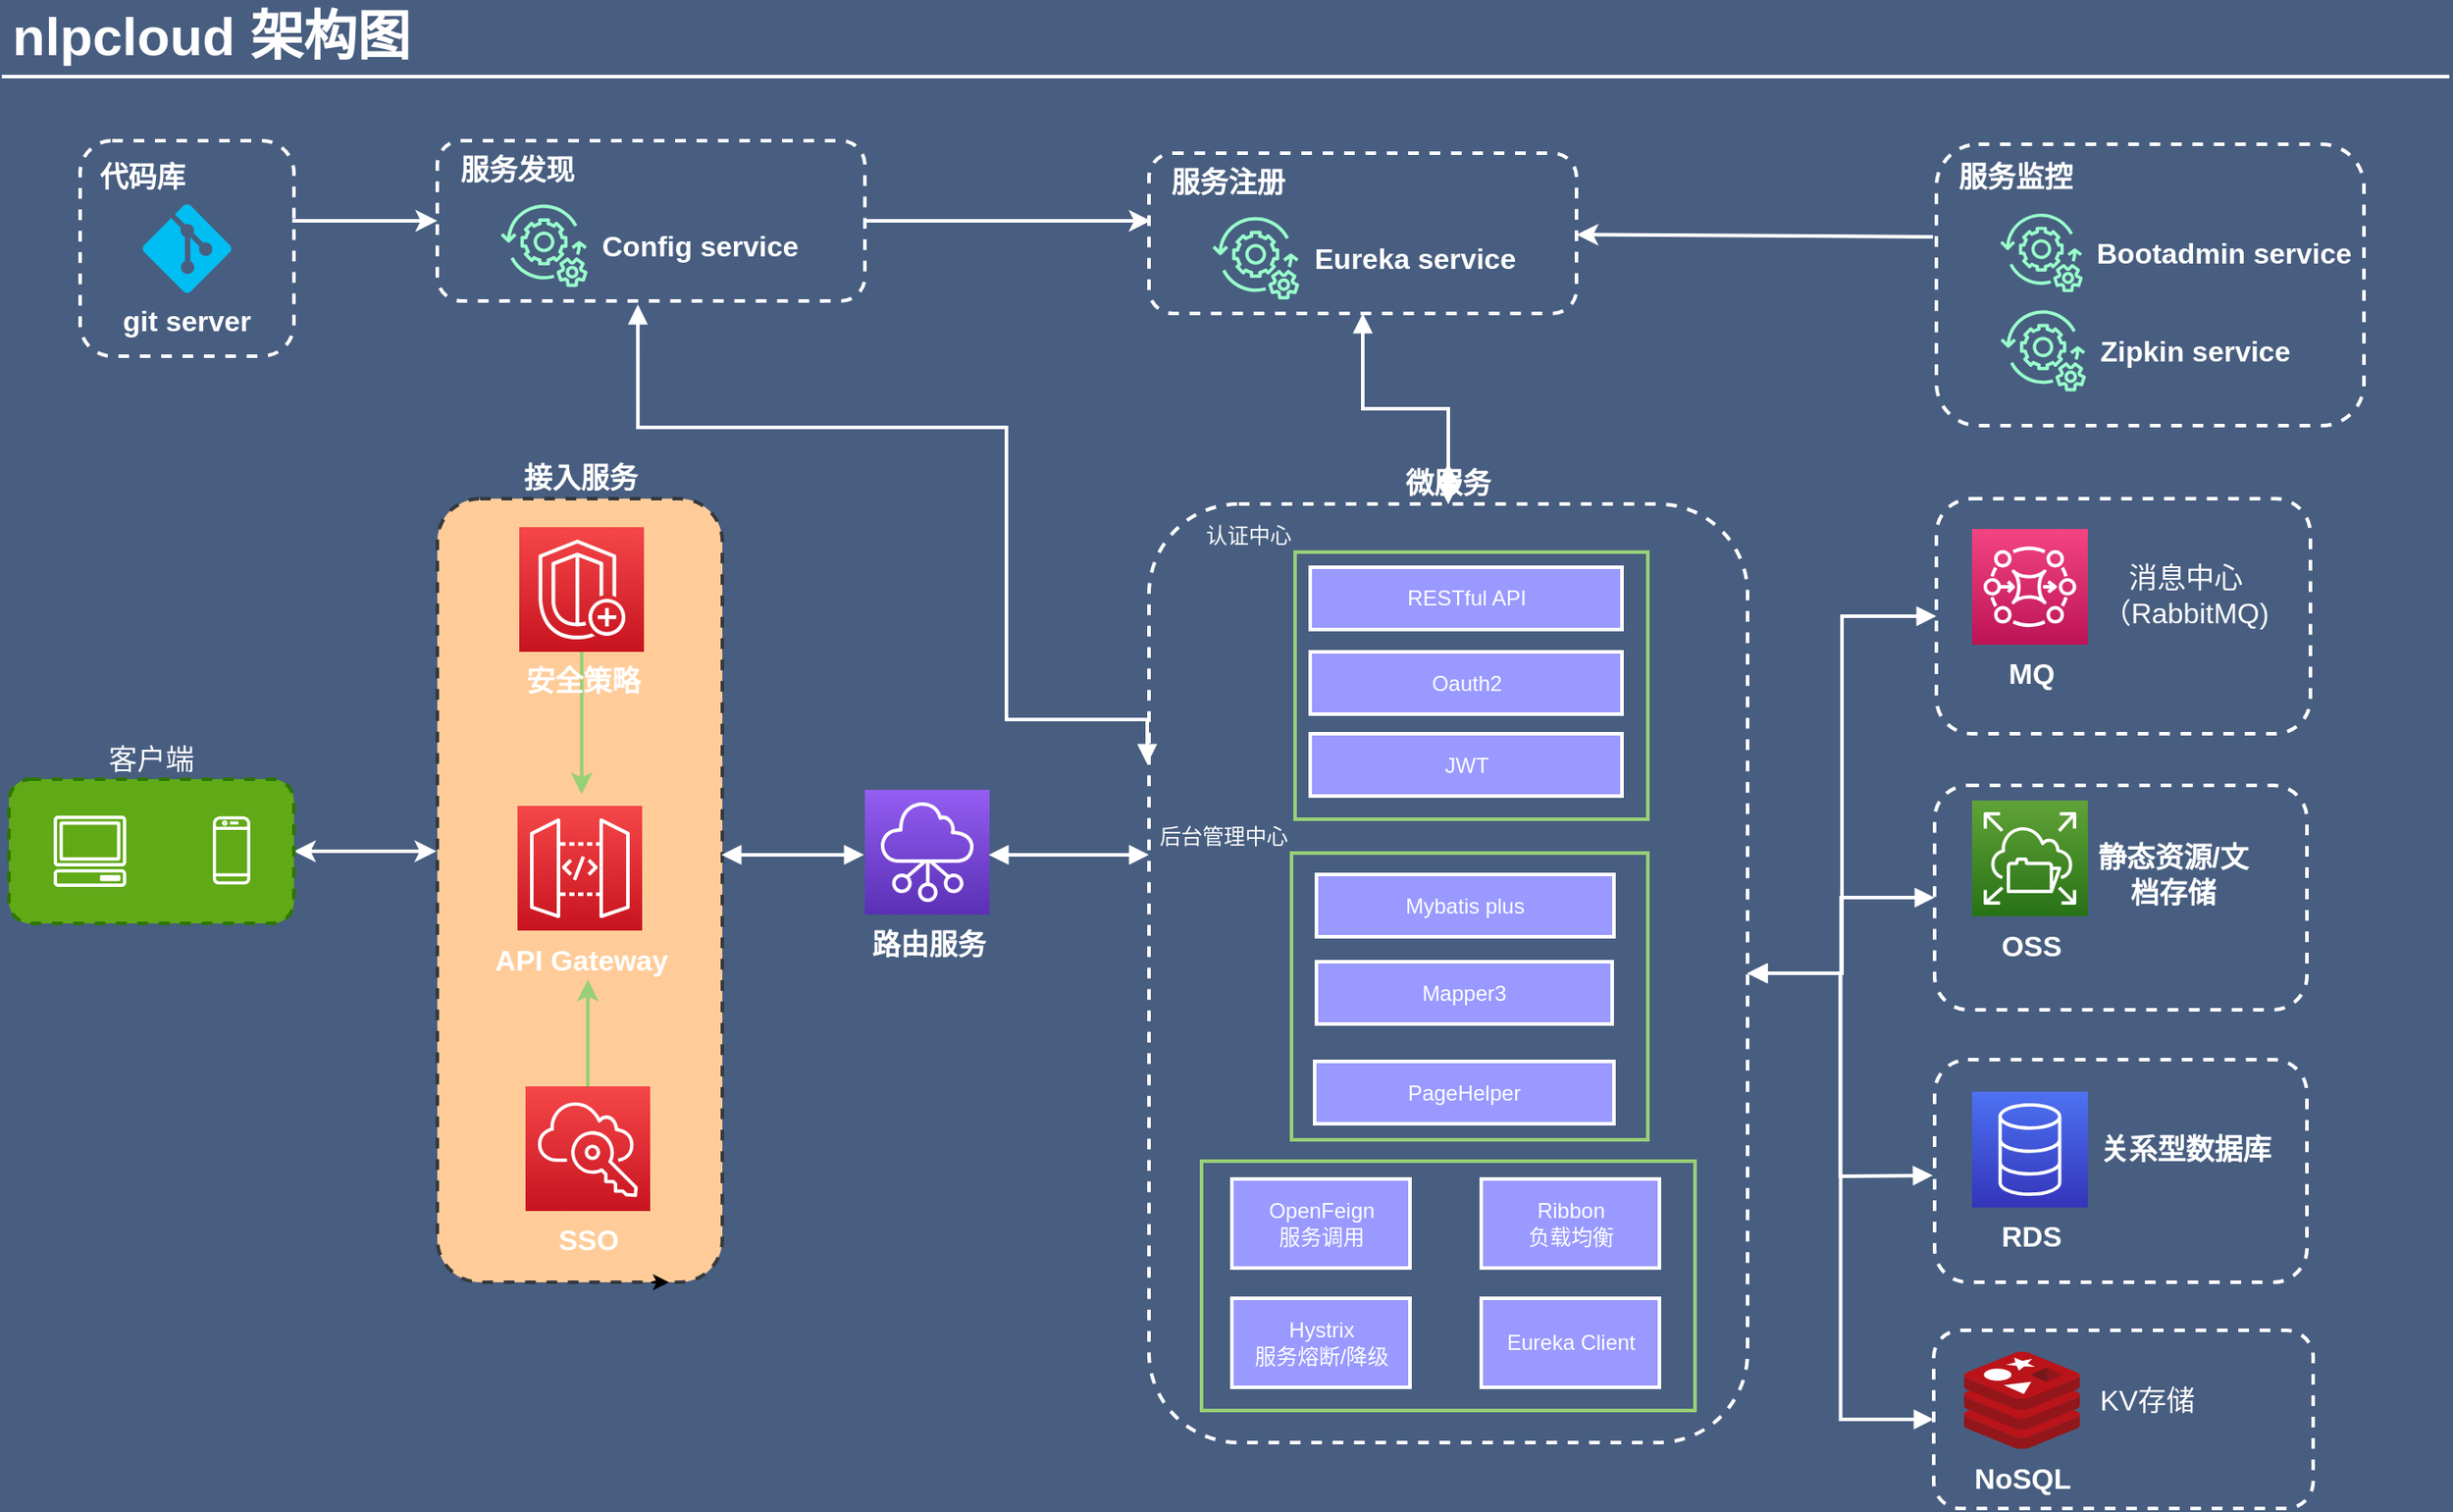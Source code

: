 <mxfile pages="1" version="11.2.9" type="github"><diagram id="Ht1M8jgEwFfnCIfOTk4-" name="Page-1"><mxGraphModel dx="1102" dy="541" grid="1" gridSize="10" guides="1" tooltips="1" connect="1" arrows="1" fold="1" page="1" pageScale="1" pageWidth="1169" pageHeight="827" background="#485E80" math="0" shadow="0"><root><mxCell id="0"/><mxCell id="1" parent="0"/><mxCell id="s3oTnEpb1_tyQ1MEhTpE-39" value="微服务" style="rounded=1;whiteSpace=wrap;html=1;glass=0;dashed=1;strokeWidth=2;fillColor=none;fontSize=16;strokeColor=#FFFFFF;labelPosition=center;verticalLabelPosition=top;align=center;verticalAlign=bottom;fontColor=#FFFFFF;fontStyle=1" vertex="1" parent="1"><mxGeometry x="680" y="363" width="336" height="527" as="geometry"/></mxCell><mxCell id="s3oTnEpb1_tyQ1MEhTpE-99" value="" style="rounded=1;whiteSpace=wrap;html=1;glass=0;dashed=1;labelBackgroundColor=none;strokeWidth=2;fillColor=none;fontSize=16;strokeColor=#FFFFFF;" vertex="1" parent="1"><mxGeometry x="1121" y="675" width="209" height="125" as="geometry"/></mxCell><mxCell id="s3oTnEpb1_tyQ1MEhTpE-93" value="" style="group" vertex="1" connectable="0" parent="1"><mxGeometry x="1182" y="367" width="210" height="132" as="geometry"/></mxCell><mxCell id="s3oTnEpb1_tyQ1MEhTpE-91" value="" style="group" vertex="1" connectable="0" parent="s3oTnEpb1_tyQ1MEhTpE-93"><mxGeometry width="210" height="132" as="geometry"/></mxCell><mxCell id="s3oTnEpb1_tyQ1MEhTpE-92" value="" style="group" vertex="1" connectable="0" parent="s3oTnEpb1_tyQ1MEhTpE-91"><mxGeometry x="-60" y="-7" width="210" height="132" as="geometry"/></mxCell><mxCell id="s3oTnEpb1_tyQ1MEhTpE-90" value="" style="group" vertex="1" connectable="0" parent="s3oTnEpb1_tyQ1MEhTpE-92"><mxGeometry width="210" height="132" as="geometry"/></mxCell><mxCell id="s3oTnEpb1_tyQ1MEhTpE-89" value="" style="group" vertex="1" connectable="0" parent="s3oTnEpb1_tyQ1MEhTpE-90"><mxGeometry width="210" height="132" as="geometry"/></mxCell><mxCell id="s3oTnEpb1_tyQ1MEhTpE-88" value="" style="rounded=1;whiteSpace=wrap;html=1;glass=0;dashed=1;labelBackgroundColor=none;strokeWidth=2;fillColor=none;fontSize=16;strokeColor=#FFFFFF;" vertex="1" parent="s3oTnEpb1_tyQ1MEhTpE-89"><mxGeometry width="210" height="132" as="geometry"/></mxCell><mxCell id="s3oTnEpb1_tyQ1MEhTpE-44" value="MQ" style="outlineConnect=0;fontColor=#FFFFFF;gradientColor=#F34482;gradientDirection=north;fillColor=#BC1356;strokeColor=#ffffff;dashed=0;verticalLabelPosition=bottom;verticalAlign=top;align=center;html=1;fontSize=16;fontStyle=1;aspect=fixed;shape=mxgraph.aws4.resourceIcon;resIcon=mxgraph.aws4.mq;rounded=1;glass=0;labelBackgroundColor=none;" vertex="1" parent="s3oTnEpb1_tyQ1MEhTpE-89"><mxGeometry x="20" y="17" width="65" height="65" as="geometry"/></mxCell><mxCell id="s3oTnEpb1_tyQ1MEhTpE-86" value="消息中心（RabbitMQ)" style="text;html=1;strokeColor=none;fillColor=none;align=center;verticalAlign=middle;whiteSpace=wrap;rounded=0;glass=0;dashed=1;labelBackgroundColor=none;fontSize=16;fontColor=#FFFFFF;" vertex="1" parent="s3oTnEpb1_tyQ1MEhTpE-90"><mxGeometry x="85" y="44" width="110" height="20" as="geometry"/></mxCell><mxCell id="s3oTnEpb1_tyQ1MEhTpE-97" value="" style="group" vertex="1" connectable="0" parent="1"><mxGeometry x="1121" y="521" width="209" height="126" as="geometry"/></mxCell><mxCell id="s3oTnEpb1_tyQ1MEhTpE-96" value="" style="rounded=1;whiteSpace=wrap;html=1;glass=0;dashed=1;labelBackgroundColor=none;strokeWidth=2;fillColor=none;fontSize=16;strokeColor=#FFFFFF;" vertex="1" parent="s3oTnEpb1_tyQ1MEhTpE-97"><mxGeometry width="209" height="126" as="geometry"/></mxCell><mxCell id="s3oTnEpb1_tyQ1MEhTpE-47" value="OSS" style="outlineConnect=0;fontColor=#FFFFFF;gradientColor=#60A337;gradientDirection=north;fillColor=#277116;strokeColor=#ffffff;dashed=0;verticalLabelPosition=bottom;verticalAlign=top;align=center;html=1;fontSize=16;fontStyle=1;aspect=fixed;shape=mxgraph.aws4.resourceIcon;resIcon=mxgraph.aws4.elastic_file_system;rounded=1;glass=0;labelBackgroundColor=none;" vertex="1" parent="s3oTnEpb1_tyQ1MEhTpE-97"><mxGeometry x="21" y="8.5" width="65" height="65" as="geometry"/></mxCell><mxCell id="s3oTnEpb1_tyQ1MEhTpE-95" value="静态资源/文档存储" style="text;html=1;strokeColor=none;fillColor=none;align=center;verticalAlign=middle;whiteSpace=wrap;rounded=0;glass=0;dashed=1;labelBackgroundColor=none;fontSize=16;fontColor=#FFFFFF;fontStyle=1" vertex="1" parent="s3oTnEpb1_tyQ1MEhTpE-97"><mxGeometry x="89" y="34" width="90" height="32" as="geometry"/></mxCell><mxCell id="s3oTnEpb1_tyQ1MEhTpE-101" style="edgeStyle=orthogonalEdgeStyle;rounded=0;orthogonalLoop=1;jettySize=auto;html=1;exitX=0.5;exitY=0;exitDx=0;exitDy=0;startArrow=classic;startFill=1;strokeColor=#FFFFFF;strokeWidth=2;fontSize=16;fontColor=#FFFFFF;" edge="1" parent="1" source="s3oTnEpb1_tyQ1MEhTpE-39"><mxGeometry relative="1" as="geometry"><mxPoint x="848" y="340" as="targetPoint"/></mxGeometry></mxCell><mxCell id="-QjtrjUzRDEMRZ5MF8oH-47" value="nlpcloud 架构图" style="text;html=1;resizable=0;points=[];autosize=1;align=left;verticalAlign=top;spacingTop=-4;fontSize=30;fontStyle=1;fontColor=#FFFFFF;" parent="1" vertex="1"><mxGeometry x="40" y="80" width="230" height="40" as="geometry"/></mxCell><mxCell id="SCVMTBWpLvtzJIhz15lM-1" value="" style="line;strokeWidth=2;html=1;fontSize=14;fontColor=#FFFFFF;strokeColor=#FFFFFF;" parent="1" vertex="1"><mxGeometry x="36" y="118" width="1374" height="10" as="geometry"/></mxCell><mxCell id="s3oTnEpb1_tyQ1MEhTpE-18" value="" style="group" vertex="1" connectable="0" parent="1"><mxGeometry x="80" y="159" width="120" height="121" as="geometry"/></mxCell><mxCell id="s3oTnEpb1_tyQ1MEhTpE-16" value="" style="rounded=1;whiteSpace=wrap;html=1;glass=0;dashed=1;strokeColor=#FFFFFF;strokeWidth=2;fillColor=none;gradientColor=none;fontSize=20;fontColor=#FFFFFF;" vertex="1" parent="s3oTnEpb1_tyQ1MEhTpE-18"><mxGeometry width="120" height="121" as="geometry"/></mxCell><mxCell id="s3oTnEpb1_tyQ1MEhTpE-5" value="" style="verticalLabelPosition=bottom;html=1;verticalAlign=top;align=center;strokeColor=none;fillColor=#00BEF2;shape=mxgraph.azure.git_repository;" vertex="1" parent="s3oTnEpb1_tyQ1MEhTpE-18"><mxGeometry x="35" y="35.5" width="50" height="50" as="geometry"/></mxCell><mxCell id="s3oTnEpb1_tyQ1MEhTpE-7" value="git server" style="text;html=1;strokeColor=none;fillColor=none;align=center;verticalAlign=middle;whiteSpace=wrap;rounded=0;fontColor=#FFFFFF;fontStyle=1;fontSize=16;" vertex="1" parent="s3oTnEpb1_tyQ1MEhTpE-18"><mxGeometry x="10" y="86" width="100" height="30" as="geometry"/></mxCell><mxCell id="s3oTnEpb1_tyQ1MEhTpE-6" value="代码库" style="text;html=1;strokeColor=none;fillColor=none;align=center;verticalAlign=middle;whiteSpace=wrap;rounded=0;fontSize=16;fontColor=#FFFFFF;fontStyle=1" vertex="1" parent="s3oTnEpb1_tyQ1MEhTpE-18"><mxGeometry x="9" y="10" width="52" height="20" as="geometry"/></mxCell><mxCell id="s3oTnEpb1_tyQ1MEhTpE-21" value="" style="group" vertex="1" connectable="0" parent="1"><mxGeometry x="280.5" y="159" width="290" height="121" as="geometry"/></mxCell><mxCell id="s3oTnEpb1_tyQ1MEhTpE-17" value="" style="group;fontSize=16;" vertex="1" connectable="0" parent="s3oTnEpb1_tyQ1MEhTpE-21"><mxGeometry width="290" height="121" as="geometry"/></mxCell><mxCell id="s3oTnEpb1_tyQ1MEhTpE-13" value="" style="rounded=1;whiteSpace=wrap;html=1;glass=0;dashed=1;fillColor=none;gradientColor=none;labelPosition=center;verticalLabelPosition=middle;align=center;verticalAlign=middle;fontSize=20;strokeWidth=2;strokeColor=#FFFFFF;" vertex="1" parent="s3oTnEpb1_tyQ1MEhTpE-17"><mxGeometry width="240" height="90" as="geometry"/></mxCell><mxCell id="s3oTnEpb1_tyQ1MEhTpE-14" value="服务发现" style="text;html=1;strokeColor=none;fillColor=none;align=center;verticalAlign=middle;whiteSpace=wrap;rounded=0;glass=0;dashed=1;fontSize=16;fontColor=#FFFFFF;fontStyle=1" vertex="1" parent="s3oTnEpb1_tyQ1MEhTpE-17"><mxGeometry x="9" y="1" width="71" height="30" as="geometry"/></mxCell><mxCell id="s3oTnEpb1_tyQ1MEhTpE-20" value="Config service" style="outlineConnect=0;gradientDirection=north;fillColor=none;dashed=0;verticalLabelPosition=middle;verticalAlign=middle;align=left;html=1;fontSize=16;fontStyle=1;aspect=fixed;shape=mxgraph.aws4.resourceIcon;resIcon=mxgraph.aws4.managed_services;rounded=1;glass=0;strokeColor=#99FFCC;labelPosition=right;fontColor=#FFFFFF;" vertex="1" parent="s3oTnEpb1_tyQ1MEhTpE-17"><mxGeometry x="29.5" y="28.5" width="61" height="61" as="geometry"/></mxCell><mxCell id="s3oTnEpb1_tyQ1MEhTpE-22" value="" style="group" vertex="1" connectable="0" parent="1"><mxGeometry x="680" y="166" width="290" height="121" as="geometry"/></mxCell><mxCell id="s3oTnEpb1_tyQ1MEhTpE-23" value="" style="group;fontSize=16;" vertex="1" connectable="0" parent="s3oTnEpb1_tyQ1MEhTpE-22"><mxGeometry width="290" height="121" as="geometry"/></mxCell><mxCell id="s3oTnEpb1_tyQ1MEhTpE-24" value="" style="rounded=1;whiteSpace=wrap;html=1;glass=0;dashed=1;fillColor=none;gradientColor=none;labelPosition=center;verticalLabelPosition=middle;align=center;verticalAlign=middle;fontSize=20;strokeWidth=2;strokeColor=#FFFFFF;" vertex="1" parent="s3oTnEpb1_tyQ1MEhTpE-23"><mxGeometry width="240" height="90" as="geometry"/></mxCell><mxCell id="s3oTnEpb1_tyQ1MEhTpE-25" value="服务注册" style="text;html=1;strokeColor=none;fillColor=none;align=center;verticalAlign=middle;whiteSpace=wrap;rounded=0;glass=0;dashed=1;fontSize=16;fontColor=#FFFFFF;fontStyle=1" vertex="1" parent="s3oTnEpb1_tyQ1MEhTpE-23"><mxGeometry x="9" y="1" width="71" height="30" as="geometry"/></mxCell><mxCell id="s3oTnEpb1_tyQ1MEhTpE-26" value="Eureka service" style="outlineConnect=0;gradientDirection=north;fillColor=none;dashed=0;verticalLabelPosition=middle;verticalAlign=middle;align=left;html=1;fontSize=16;fontStyle=1;aspect=fixed;shape=mxgraph.aws4.resourceIcon;resIcon=mxgraph.aws4.managed_services;rounded=1;glass=0;strokeColor=#99FFCC;labelPosition=right;fontColor=#FFFFFF;" vertex="1" parent="s3oTnEpb1_tyQ1MEhTpE-23"><mxGeometry x="29.5" y="28.5" width="61" height="61" as="geometry"/></mxCell><mxCell id="s3oTnEpb1_tyQ1MEhTpE-43" value="" style="group;strokeWidth=2;" vertex="1" connectable="0" parent="1"><mxGeometry x="40" y="517.5" width="160" height="81" as="geometry"/></mxCell><mxCell id="s3oTnEpb1_tyQ1MEhTpE-61" value="" style="edgeStyle=orthogonalEdgeStyle;rounded=0;orthogonalLoop=1;jettySize=auto;html=1;strokeColor=#FFFFFF;fontSize=16;fontColor=#FFFFFF;startArrow=classic;startFill=1;strokeWidth=2;" edge="1" parent="s3oTnEpb1_tyQ1MEhTpE-43" source="s3oTnEpb1_tyQ1MEhTpE-40"><mxGeometry relative="1" as="geometry"><mxPoint x="240" y="40.5" as="targetPoint"/></mxGeometry></mxCell><mxCell id="s3oTnEpb1_tyQ1MEhTpE-40" value="客户端" style="rounded=1;whiteSpace=wrap;html=1;glass=0;dashed=1;strokeColor=#2D7600;strokeWidth=2;fillColor=#60a917;fontSize=16;labelPosition=center;verticalLabelPosition=top;align=center;verticalAlign=bottom;fontColor=#ffffff;" vertex="1" parent="s3oTnEpb1_tyQ1MEhTpE-43"><mxGeometry width="160" height="81" as="geometry"/></mxCell><mxCell id="s3oTnEpb1_tyQ1MEhTpE-15" value="" style="outlineConnect=0;fontColor=#FFFFFF;gradientColor=none;fillColor=#FFFFFF;strokeColor=none;dashed=0;verticalLabelPosition=bottom;verticalAlign=top;align=center;html=1;fontSize=12;fontStyle=0;aspect=fixed;pointerEvents=1;shape=mxgraph.aws4.client;rounded=1;glass=0;" vertex="1" parent="s3oTnEpb1_tyQ1MEhTpE-43"><mxGeometry x="25" y="20.5" width="41" height="40" as="geometry"/></mxCell><mxCell id="s3oTnEpb1_tyQ1MEhTpE-41" value="" style="outlineConnect=0;fontColor=#FFFFFF;gradientColor=none;fillColor=#FFFFFF;strokeColor=none;dashed=0;verticalLabelPosition=bottom;verticalAlign=top;align=center;html=1;fontSize=12;fontStyle=0;aspect=fixed;pointerEvents=1;shape=mxgraph.aws4.mobile_client;rounded=1;glass=0;labelBackgroundColor=none;" vertex="1" parent="s3oTnEpb1_tyQ1MEhTpE-43"><mxGeometry x="114.5" y="20.5" width="21" height="39" as="geometry"/></mxCell><mxCell id="s3oTnEpb1_tyQ1MEhTpE-48" value="RDS" style="outlineConnect=0;fontColor=#FFFFFF;gradientColor=#4D72F3;gradientDirection=north;fillColor=#3334B9;strokeColor=#ffffff;dashed=0;verticalLabelPosition=bottom;verticalAlign=top;align=center;html=1;fontSize=16;fontStyle=1;aspect=fixed;shape=mxgraph.aws4.resourceIcon;resIcon=mxgraph.aws4.database;rounded=1;glass=0;labelBackgroundColor=none;" vertex="1" parent="1"><mxGeometry x="1142" y="693" width="65" height="65" as="geometry"/></mxCell><mxCell id="s3oTnEpb1_tyQ1MEhTpE-54" value="" style="group;fontStyle=1;fontSize=16;" vertex="1" connectable="0" parent="1"><mxGeometry x="280.5" y="360" width="160" height="440" as="geometry"/></mxCell><mxCell id="s3oTnEpb1_tyQ1MEhTpE-42" value="接入服务" style="rounded=1;whiteSpace=wrap;html=1;glass=0;dashed=1;labelBackgroundColor=none;strokeColor=#36393d;strokeWidth=2;fillColor=#ffcc99;fontSize=16;fontColor=#FFFFFF;labelPosition=center;verticalLabelPosition=top;align=center;verticalAlign=bottom;fontStyle=1" vertex="1" parent="s3oTnEpb1_tyQ1MEhTpE-54"><mxGeometry width="160" height="440" as="geometry"/></mxCell><mxCell id="s3oTnEpb1_tyQ1MEhTpE-49" value="API Gateway" style="outlineConnect=0;fontColor=#FFFFFF;gradientColor=#F54749;gradientDirection=north;fillColor=#C7131F;strokeColor=#ffffff;dashed=0;verticalLabelPosition=bottom;verticalAlign=top;align=center;html=1;fontSize=16;fontStyle=1;aspect=fixed;shape=mxgraph.aws4.resourceIcon;resIcon=mxgraph.aws4.api_gateway;rounded=1;glass=0;labelBackgroundColor=none;" vertex="1" parent="s3oTnEpb1_tyQ1MEhTpE-54"><mxGeometry x="45" y="172.5" width="70" height="70" as="geometry"/></mxCell><mxCell id="s3oTnEpb1_tyQ1MEhTpE-63" value="" style="edgeStyle=orthogonalEdgeStyle;rounded=0;orthogonalLoop=1;jettySize=auto;html=1;startArrow=none;startFill=0;strokeColor=#97D077;strokeWidth=2;fontSize=16;fontColor=#FFFFFF;" edge="1" parent="s3oTnEpb1_tyQ1MEhTpE-54" source="s3oTnEpb1_tyQ1MEhTpE-51"><mxGeometry relative="1" as="geometry"><mxPoint x="81" y="166" as="targetPoint"/></mxGeometry></mxCell><mxCell id="s3oTnEpb1_tyQ1MEhTpE-51" value="安全策略" style="outlineConnect=0;fontColor=#FFFFFF;gradientColor=#F54749;gradientDirection=north;fillColor=#C7131F;strokeColor=#ffffff;dashed=0;verticalLabelPosition=bottom;verticalAlign=top;align=center;html=1;fontSize=16;fontStyle=1;aspect=fixed;shape=mxgraph.aws4.resourceIcon;resIcon=mxgraph.aws4.shield;rounded=1;glass=0;labelBackgroundColor=none;" vertex="1" parent="s3oTnEpb1_tyQ1MEhTpE-54"><mxGeometry x="46" y="16" width="70" height="70" as="geometry"/></mxCell><mxCell id="s3oTnEpb1_tyQ1MEhTpE-65" value="" style="edgeStyle=orthogonalEdgeStyle;rounded=0;orthogonalLoop=1;jettySize=auto;html=1;startArrow=none;startFill=0;strokeColor=#97D077;strokeWidth=2;fontSize=16;fontColor=#FFFFFF;" edge="1" parent="s3oTnEpb1_tyQ1MEhTpE-54" source="s3oTnEpb1_tyQ1MEhTpE-52"><mxGeometry relative="1" as="geometry"><mxPoint x="84.5" y="270" as="targetPoint"/></mxGeometry></mxCell><mxCell id="s3oTnEpb1_tyQ1MEhTpE-52" value="SSO" style="outlineConnect=0;fontColor=#FFFFFF;gradientColor=#F54749;gradientDirection=north;fillColor=#C7131F;strokeColor=#ffffff;dashed=0;verticalLabelPosition=bottom;verticalAlign=top;align=center;html=1;fontSize=16;fontStyle=1;aspect=fixed;shape=mxgraph.aws4.resourceIcon;resIcon=mxgraph.aws4.single_sign_on;rounded=1;glass=0;labelBackgroundColor=none;" vertex="1" parent="s3oTnEpb1_tyQ1MEhTpE-54"><mxGeometry x="49.5" y="330" width="70" height="70" as="geometry"/></mxCell><mxCell id="s3oTnEpb1_tyQ1MEhTpE-53" style="edgeStyle=orthogonalEdgeStyle;rounded=0;orthogonalLoop=1;jettySize=auto;html=1;exitX=0.75;exitY=1;exitDx=0;exitDy=0;entryX=0.813;entryY=1;entryDx=0;entryDy=0;entryPerimeter=0;fontSize=16;fontColor=#FFFFFF;" edge="1" parent="s3oTnEpb1_tyQ1MEhTpE-54" source="s3oTnEpb1_tyQ1MEhTpE-42" target="s3oTnEpb1_tyQ1MEhTpE-42"><mxGeometry relative="1" as="geometry"/></mxCell><mxCell id="s3oTnEpb1_tyQ1MEhTpE-67" value="路由服务" style="outlineConnect=0;fontColor=#FFFFFF;gradientColor=#945DF2;gradientDirection=north;fillColor=#5A30B5;strokeColor=#ffffff;dashed=0;verticalLabelPosition=bottom;verticalAlign=top;align=center;html=1;fontSize=16;fontStyle=1;aspect=fixed;shape=mxgraph.aws4.resourceIcon;resIcon=mxgraph.aws4.networking_and_content_delivery;rounded=1;glass=0;labelBackgroundColor=none;" vertex="1" parent="1"><mxGeometry x="520.5" y="523.5" width="70" height="70" as="geometry"/></mxCell><mxCell id="s3oTnEpb1_tyQ1MEhTpE-72" value="" style="edgeStyle=orthogonalEdgeStyle;html=1;endArrow=block;elbow=vertical;startArrow=block;startFill=1;endFill=1;strokeColor=#FFFFFF;rounded=0;fontSize=16;fontColor=#FFFFFF;strokeWidth=2;" edge="1" parent="1"><mxGeometry width="100" relative="1" as="geometry"><mxPoint x="440" y="560" as="sourcePoint"/><mxPoint x="520" y="560" as="targetPoint"/></mxGeometry></mxCell><mxCell id="s3oTnEpb1_tyQ1MEhTpE-75" value="" style="edgeStyle=orthogonalEdgeStyle;html=1;endArrow=block;elbow=vertical;startArrow=block;startFill=1;endFill=1;strokeColor=#FFFFFF;rounded=0;fontSize=16;fontColor=#FFFFFF;strokeWidth=2;" edge="1" parent="1"><mxGeometry width="100" relative="1" as="geometry"><mxPoint x="590" y="560" as="sourcePoint"/><mxPoint x="680" y="560" as="targetPoint"/></mxGeometry></mxCell><mxCell id="s3oTnEpb1_tyQ1MEhTpE-82" value="" style="endArrow=classic;html=1;strokeColor=#FFFFFF;strokeWidth=2;fontSize=16;fontColor=#FFFFFF;entryX=0;entryY=0.5;entryDx=0;entryDy=0;" edge="1" parent="1" target="s3oTnEpb1_tyQ1MEhTpE-13"><mxGeometry width="50" height="50" relative="1" as="geometry"><mxPoint x="199" y="204" as="sourcePoint"/><mxPoint x="240" y="170" as="targetPoint"/></mxGeometry></mxCell><mxCell id="s3oTnEpb1_tyQ1MEhTpE-83" value="" style="endArrow=classic;html=1;strokeColor=#FFFFFF;strokeWidth=2;fontSize=16;fontColor=#FFFFFF;entryX=0.004;entryY=0.422;entryDx=0;entryDy=0;entryPerimeter=0;" edge="1" parent="1" source="s3oTnEpb1_tyQ1MEhTpE-13" target="s3oTnEpb1_tyQ1MEhTpE-24"><mxGeometry width="50" height="50" relative="1" as="geometry"><mxPoint x="520" y="240" as="sourcePoint"/><mxPoint x="570" y="190" as="targetPoint"/></mxGeometry></mxCell><mxCell id="s3oTnEpb1_tyQ1MEhTpE-84" value="" style="endArrow=classic;html=1;strokeColor=#FFFFFF;strokeWidth=2;fontSize=16;fontColor=#FFFFFF;exitX=-0.008;exitY=0.329;exitDx=0;exitDy=0;exitPerimeter=0;" edge="1" parent="1" source="s3oTnEpb1_tyQ1MEhTpE-29" target="s3oTnEpb1_tyQ1MEhTpE-24"><mxGeometry width="50" height="50" relative="1" as="geometry"><mxPoint x="1000" y="280" as="sourcePoint"/><mxPoint x="1050" y="230" as="targetPoint"/></mxGeometry></mxCell><mxCell id="s3oTnEpb1_tyQ1MEhTpE-38" value="" style="group" vertex="1" connectable="0" parent="1"><mxGeometry x="1122" y="161" width="240" height="158" as="geometry"/></mxCell><mxCell id="s3oTnEpb1_tyQ1MEhTpE-29" value="" style="rounded=1;whiteSpace=wrap;html=1;glass=0;dashed=1;fillColor=none;gradientColor=none;labelPosition=center;verticalLabelPosition=middle;align=center;verticalAlign=middle;fontSize=20;strokeWidth=2;strokeColor=#FFFFFF;" vertex="1" parent="s3oTnEpb1_tyQ1MEhTpE-38"><mxGeometry width="240" height="158" as="geometry"/></mxCell><mxCell id="s3oTnEpb1_tyQ1MEhTpE-30" value="服务监控" style="text;html=1;strokeColor=none;fillColor=none;align=center;verticalAlign=middle;whiteSpace=wrap;rounded=0;glass=0;dashed=1;fontSize=16;fontColor=#FFFFFF;fontStyle=1" vertex="1" parent="s3oTnEpb1_tyQ1MEhTpE-38"><mxGeometry x="9" y="-7.979" width="71" height="52.667" as="geometry"/></mxCell><mxCell id="s3oTnEpb1_tyQ1MEhTpE-31" value="Bootadmin service" style="outlineConnect=0;gradientDirection=north;fillColor=none;dashed=0;verticalLabelPosition=middle;verticalAlign=middle;align=left;html=1;fontSize=16;fontStyle=1;aspect=fixed;shape=mxgraph.aws4.resourceIcon;resIcon=mxgraph.aws4.managed_services;rounded=1;glass=0;strokeColor=#99FFCC;labelPosition=right;fontColor=#FFFFFF;" vertex="1" parent="s3oTnEpb1_tyQ1MEhTpE-38"><mxGeometry x="30" y="32" width="58" height="58" as="geometry"/></mxCell><mxCell id="s3oTnEpb1_tyQ1MEhTpE-37" value="Zipkin service" style="outlineConnect=0;gradientDirection=north;fillColor=none;dashed=0;verticalLabelPosition=middle;verticalAlign=middle;align=left;html=1;fontSize=16;fontStyle=1;aspect=fixed;shape=mxgraph.aws4.resourceIcon;resIcon=mxgraph.aws4.managed_services;rounded=1;glass=0;strokeColor=#99FFCC;labelPosition=right;fontColor=#FFFFFF;" vertex="1" parent="s3oTnEpb1_tyQ1MEhTpE-38"><mxGeometry x="30" y="86" width="60" height="60" as="geometry"/></mxCell><mxCell id="s3oTnEpb1_tyQ1MEhTpE-98" value="关系型数据库" style="text;html=1;strokeColor=none;fillColor=none;align=center;verticalAlign=middle;whiteSpace=wrap;rounded=0;glass=0;dashed=1;labelBackgroundColor=none;fontSize=16;fontColor=#FFFFFF;fontStyle=1" vertex="1" parent="1"><mxGeometry x="1213" y="715" width="98" height="20" as="geometry"/></mxCell><mxCell id="s3oTnEpb1_tyQ1MEhTpE-100" value="" style="edgeStyle=orthogonalEdgeStyle;html=1;endArrow=block;elbow=vertical;startArrow=block;startFill=1;endFill=1;strokeColor=#FFFFFF;rounded=0;fontSize=16;fontColor=#FFFFFF;exitX=0.5;exitY=1;exitDx=0;exitDy=0;strokeWidth=2;" edge="1" parent="1" source="s3oTnEpb1_tyQ1MEhTpE-24" target="s3oTnEpb1_tyQ1MEhTpE-39"><mxGeometry width="100" relative="1" as="geometry"><mxPoint x="800" y="290" as="sourcePoint"/><mxPoint x="799" y="361" as="targetPoint"/></mxGeometry></mxCell><mxCell id="s3oTnEpb1_tyQ1MEhTpE-103" value="" style="edgeStyle=orthogonalEdgeStyle;html=1;endArrow=block;elbow=vertical;startArrow=block;startFill=1;endFill=1;strokeColor=#FFFFFF;rounded=0;fontSize=16;fontColor=#FFFFFF;strokeWidth=2;exitX=0.469;exitY=1.022;exitDx=0;exitDy=0;exitPerimeter=0;entryX=-0.003;entryY=0.277;entryDx=0;entryDy=0;entryPerimeter=0;" edge="1" parent="1" source="s3oTnEpb1_tyQ1MEhTpE-13" target="s3oTnEpb1_tyQ1MEhTpE-39"><mxGeometry width="100" relative="1" as="geometry"><mxPoint x="360" y="260" as="sourcePoint"/><mxPoint x="638.5" y="356" as="targetPoint"/><Array as="points"><mxPoint x="393" y="320"/><mxPoint x="600" y="320"/><mxPoint x="600" y="484"/></Array></mxGeometry></mxCell><mxCell id="s3oTnEpb1_tyQ1MEhTpE-108" value="" style="edgeStyle=orthogonalEdgeStyle;html=1;endArrow=block;elbow=vertical;startArrow=block;startFill=1;endFill=1;strokeColor=#FFFFFF;rounded=0;fontSize=16;fontColor=#FFFFFF;exitX=1;exitY=0.5;exitDx=0;exitDy=0;strokeWidth=2;" edge="1" parent="1" source="s3oTnEpb1_tyQ1MEhTpE-39" target="s3oTnEpb1_tyQ1MEhTpE-88"><mxGeometry width="100" relative="1" as="geometry"><mxPoint x="1050" y="420" as="sourcePoint"/><mxPoint x="1110" y="420" as="targetPoint"/></mxGeometry></mxCell><mxCell id="s3oTnEpb1_tyQ1MEhTpE-112" value="" style="edgeStyle=orthogonalEdgeStyle;html=1;endArrow=block;elbow=vertical;startArrow=block;startFill=1;endFill=1;strokeColor=#FFFFFF;rounded=0;fontSize=16;fontColor=#FFFFFF;exitX=1;exitY=0.5;exitDx=0;exitDy=0;strokeWidth=2;entryX=0;entryY=0.5;entryDx=0;entryDy=0;" edge="1" parent="1" source="s3oTnEpb1_tyQ1MEhTpE-39" target="s3oTnEpb1_tyQ1MEhTpE-96"><mxGeometry width="100" relative="1" as="geometry"><mxPoint x="1060" y="430" as="sourcePoint"/><mxPoint x="1110" y="582" as="targetPoint"/></mxGeometry></mxCell><mxCell id="s3oTnEpb1_tyQ1MEhTpE-113" value="" style="edgeStyle=orthogonalEdgeStyle;html=1;endArrow=block;elbow=vertical;startArrow=block;startFill=1;endFill=1;strokeColor=#FFFFFF;rounded=0;fontSize=16;fontColor=#FFFFFF;strokeWidth=2;" edge="1" parent="1" source="s3oTnEpb1_tyQ1MEhTpE-39"><mxGeometry width="100" relative="1" as="geometry"><mxPoint x="1070" y="440" as="sourcePoint"/><mxPoint x="1120" y="740" as="targetPoint"/><Array as="points"/></mxGeometry></mxCell><mxCell id="s3oTnEpb1_tyQ1MEhTpE-121" value="" style="group" vertex="1" connectable="0" parent="1"><mxGeometry x="709.5" y="732" width="277" height="140" as="geometry"/></mxCell><mxCell id="s3oTnEpb1_tyQ1MEhTpE-116" value="" style="rounded=0;whiteSpace=wrap;html=1;glass=0;labelBackgroundColor=none;strokeWidth=2;fillColor=none;fontSize=16;strokeColor=#97D077;" vertex="1" parent="s3oTnEpb1_tyQ1MEhTpE-121"><mxGeometry width="277" height="140" as="geometry"/></mxCell><mxCell id="s3oTnEpb1_tyQ1MEhTpE-117" value="OpenFeign&lt;br style=&quot;font-size: 12px;&quot;&gt;服务调用" style="rounded=0;whiteSpace=wrap;html=1;glass=0;labelBackgroundColor=none;strokeColor=#FFFFFF;strokeWidth=2;fillColor=#9999FF;fontSize=12;fontColor=#FFFFFF;" vertex="1" parent="s3oTnEpb1_tyQ1MEhTpE-121"><mxGeometry x="17" y="10" width="100" height="50" as="geometry"/></mxCell><mxCell id="s3oTnEpb1_tyQ1MEhTpE-118" value="Ribbon&lt;br style=&quot;font-size: 12px&quot;&gt;负载均衡" style="rounded=0;whiteSpace=wrap;html=1;glass=0;labelBackgroundColor=none;strokeColor=#FFFFFF;strokeWidth=2;fillColor=#9999FF;fontSize=12;fontColor=#FFFFFF;" vertex="1" parent="s3oTnEpb1_tyQ1MEhTpE-121"><mxGeometry x="157" y="10" width="100" height="50" as="geometry"/></mxCell><mxCell id="s3oTnEpb1_tyQ1MEhTpE-119" value="Hystrix&lt;br&gt;服务熔断/降级" style="rounded=0;whiteSpace=wrap;html=1;glass=0;labelBackgroundColor=none;strokeColor=#FFFFFF;strokeWidth=2;fillColor=#9999FF;fontSize=12;fontColor=#FFFFFF;" vertex="1" parent="s3oTnEpb1_tyQ1MEhTpE-121"><mxGeometry x="17" y="77" width="100" height="50" as="geometry"/></mxCell><mxCell id="s3oTnEpb1_tyQ1MEhTpE-120" value="Eureka Client" style="rounded=0;whiteSpace=wrap;html=1;glass=0;labelBackgroundColor=none;strokeColor=#FFFFFF;strokeWidth=2;fillColor=#9999FF;fontSize=12;fontColor=#FFFFFF;" vertex="1" parent="s3oTnEpb1_tyQ1MEhTpE-121"><mxGeometry x="157" y="77" width="100" height="50" as="geometry"/></mxCell><mxCell id="s3oTnEpb1_tyQ1MEhTpE-134" value="" style="group" vertex="1" connectable="0" parent="1"><mxGeometry x="762" y="390" width="198" height="150" as="geometry"/></mxCell><mxCell id="s3oTnEpb1_tyQ1MEhTpE-129" value="认证中心" style="rounded=0;whiteSpace=wrap;html=1;glass=0;labelBackgroundColor=none;strokeColor=#97D077;strokeWidth=2;fillColor=none;fontSize=12;fontColor=#FFFFFF;labelPosition=left;verticalLabelPosition=top;align=right;verticalAlign=bottom;" vertex="1" parent="s3oTnEpb1_tyQ1MEhTpE-134"><mxGeometry width="198" height="150" as="geometry"/></mxCell><mxCell id="s3oTnEpb1_tyQ1MEhTpE-130" value="RESTful API" style="rounded=0;whiteSpace=wrap;html=1;glass=0;labelBackgroundColor=none;strokeColor=#FFFFFF;strokeWidth=2;fillColor=#9999FF;fontSize=12;fontColor=#FFFFFF;" vertex="1" parent="s3oTnEpb1_tyQ1MEhTpE-134"><mxGeometry x="8.5" y="8.5" width="175" height="35" as="geometry"/></mxCell><mxCell id="s3oTnEpb1_tyQ1MEhTpE-131" value="Oauth2" style="rounded=0;whiteSpace=wrap;html=1;glass=0;labelBackgroundColor=none;strokeColor=#FFFFFF;strokeWidth=2;fillColor=#9999FF;fontSize=12;fontColor=#FFFFFF;" vertex="1" parent="s3oTnEpb1_tyQ1MEhTpE-134"><mxGeometry x="8.5" y="56" width="175" height="35" as="geometry"/></mxCell><mxCell id="s3oTnEpb1_tyQ1MEhTpE-132" value="JWT" style="rounded=0;whiteSpace=wrap;html=1;glass=0;labelBackgroundColor=none;strokeColor=#FFFFFF;strokeWidth=2;fillColor=#9999FF;fontSize=12;fontColor=#FFFFFF;" vertex="1" parent="s3oTnEpb1_tyQ1MEhTpE-134"><mxGeometry x="8.5" y="102" width="175" height="35" as="geometry"/></mxCell><mxCell id="s3oTnEpb1_tyQ1MEhTpE-135" value="后台管理中心" style="rounded=0;whiteSpace=wrap;html=1;glass=0;labelBackgroundColor=none;strokeColor=#97D077;strokeWidth=2;fillColor=none;fontSize=12;fontColor=#FFFFFF;labelPosition=left;verticalLabelPosition=top;align=right;verticalAlign=bottom;" vertex="1" parent="1"><mxGeometry x="760" y="559" width="200" height="161" as="geometry"/></mxCell><mxCell id="s3oTnEpb1_tyQ1MEhTpE-136" value="Mybatis plus" style="rounded=0;whiteSpace=wrap;html=1;glass=0;labelBackgroundColor=none;strokeColor=#FFFFFF;strokeWidth=2;fillColor=#9999FF;fontSize=12;fontColor=#FFFFFF;" vertex="1" parent="1"><mxGeometry x="774" y="571" width="167" height="35" as="geometry"/></mxCell><mxCell id="s3oTnEpb1_tyQ1MEhTpE-137" value="Mapper3" style="rounded=0;whiteSpace=wrap;html=1;glass=0;labelBackgroundColor=none;strokeColor=#FFFFFF;strokeWidth=2;fillColor=#9999FF;fontSize=12;fontColor=#FFFFFF;" vertex="1" parent="1"><mxGeometry x="774" y="620" width="166" height="35" as="geometry"/></mxCell><mxCell id="s3oTnEpb1_tyQ1MEhTpE-139" value="PageHelper" style="rounded=0;whiteSpace=wrap;html=1;glass=0;labelBackgroundColor=none;strokeColor=#FFFFFF;strokeWidth=2;fillColor=#9999FF;fontSize=12;fontColor=#FFFFFF;" vertex="1" parent="1"><mxGeometry x="773" y="676" width="168" height="35" as="geometry"/></mxCell><mxCell id="s3oTnEpb1_tyQ1MEhTpE-146" value="" style="group" vertex="1" connectable="0" parent="1"><mxGeometry x="1120.5" y="827" width="213" height="100" as="geometry"/></mxCell><mxCell id="s3oTnEpb1_tyQ1MEhTpE-142" value="NoSQL" style="aspect=fixed;html=1;points=[];align=center;image;fontSize=16;image=img/lib/mscae/Cache_Redis_Product.svg;rounded=1;glass=0;labelBackgroundColor=none;strokeColor=#97D077;strokeWidth=2;fillColor=none;fontColor=#FFFFFF;fontStyle=1" vertex="1" parent="s3oTnEpb1_tyQ1MEhTpE-146"><mxGeometry x="17" y="12" width="65" height="54.6" as="geometry"/></mxCell><mxCell id="s3oTnEpb1_tyQ1MEhTpE-144" value="KV存储" style="text;html=1;strokeColor=none;fillColor=none;align=center;verticalAlign=middle;whiteSpace=wrap;rounded=0;glass=0;labelBackgroundColor=none;fontSize=16;fontColor=#FFFFFF;" vertex="1" parent="s3oTnEpb1_tyQ1MEhTpE-146"><mxGeometry x="86" y="29" width="67" height="20" as="geometry"/></mxCell><mxCell id="s3oTnEpb1_tyQ1MEhTpE-145" value="" style="rounded=1;whiteSpace=wrap;html=1;glass=0;labelBackgroundColor=none;strokeColor=#FFFFFF;strokeWidth=2;fillColor=none;fontSize=16;fontColor=#FFFFFF;dashed=1;" vertex="1" parent="s3oTnEpb1_tyQ1MEhTpE-146"><mxGeometry width="213" height="100" as="geometry"/></mxCell><mxCell id="s3oTnEpb1_tyQ1MEhTpE-147" value="" style="edgeStyle=orthogonalEdgeStyle;html=1;endArrow=block;elbow=vertical;startArrow=block;startFill=1;endFill=1;strokeColor=#FFFFFF;rounded=0;fontSize=16;fontColor=#FFFFFF;strokeWidth=2;" edge="1" parent="1" source="s3oTnEpb1_tyQ1MEhTpE-39" target="s3oTnEpb1_tyQ1MEhTpE-145"><mxGeometry width="100" relative="1" as="geometry"><mxPoint x="1020" y="890" as="sourcePoint"/><mxPoint x="1120" y="890" as="targetPoint"/></mxGeometry></mxCell></root></mxGraphModel></diagram></mxfile>